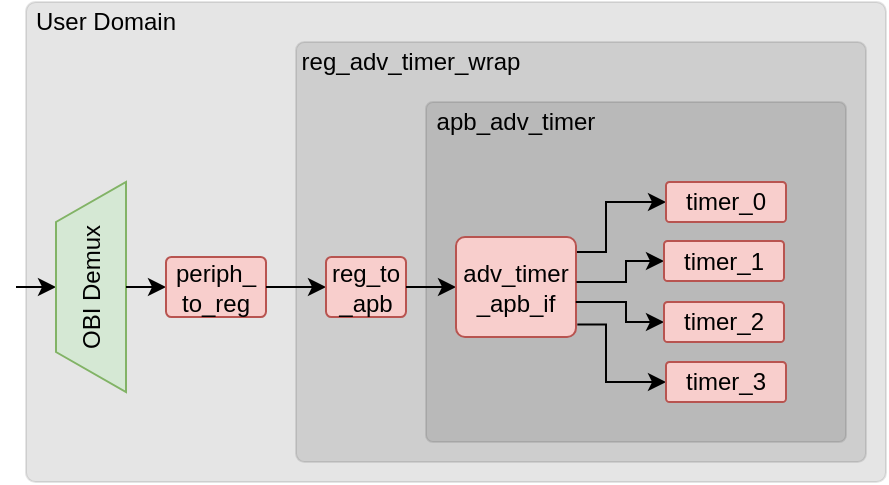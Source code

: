 <mxfile version="20.6.2" type="device"><diagram id="bzBV10VdHu5fKHwTZxJs" name="Page-1"><mxGraphModel dx="606" dy="615" grid="1" gridSize="10" guides="1" tooltips="1" connect="1" arrows="1" fold="1" page="1" pageScale="1" pageWidth="850" pageHeight="1100" math="0" shadow="0"><root><mxCell id="0"/><mxCell id="1" parent="0"/><mxCell id="UIXb3EmjHy1_CAappaLI-1" value="" style="rounded=1;whiteSpace=wrap;html=1;arcSize=2;fillColor=#000000;opacity=10;" parent="1" vertex="1"><mxGeometry x="150" y="80" width="430" height="240" as="geometry"/></mxCell><mxCell id="UIXb3EmjHy1_CAappaLI-5" value="" style="rounded=1;whiteSpace=wrap;html=1;arcSize=2;fillColor=#000000;opacity=10;" parent="1" vertex="1"><mxGeometry x="285" y="100" width="285" height="210" as="geometry"/></mxCell><mxCell id="4phMX7VK0SifPVLuT1sI-3" value="" style="rounded=1;whiteSpace=wrap;html=1;arcSize=2;fillColor=#000000;opacity=10;" parent="1" vertex="1"><mxGeometry x="350" y="130" width="210" height="170" as="geometry"/></mxCell><mxCell id="UIXb3EmjHy1_CAappaLI-7" value="User Domain" style="text;html=1;strokeColor=none;fillColor=none;align=center;verticalAlign=middle;whiteSpace=wrap;rounded=0;opacity=20;" parent="1" vertex="1"><mxGeometry x="150" y="80" width="80" height="20" as="geometry"/></mxCell><mxCell id="UIXb3EmjHy1_CAappaLI-50" style="edgeStyle=orthogonalEdgeStyle;rounded=0;orthogonalLoop=1;jettySize=auto;html=1;exitX=0.5;exitY=0;exitDx=0;exitDy=0;startArrow=classic;startFill=1;endArrow=none;endFill=0;" parent="1" source="UIXb3EmjHy1_CAappaLI-44" edge="1"><mxGeometry relative="1" as="geometry"><mxPoint x="145" y="223" as="targetPoint"/></mxGeometry></mxCell><mxCell id="UIXb3EmjHy1_CAappaLI-44" value="OBI Demux" style="shape=trapezoid;perimeter=trapezoidPerimeter;whiteSpace=wrap;html=1;fixedSize=1;rounded=1;fillColor=#d5e8d4;strokeColor=#82b366;arcSize=0;rotation=-90;" parent="1" vertex="1"><mxGeometry x="130" y="205" width="105" height="35" as="geometry"/></mxCell><mxCell id="GQDghx4RJObU_B1LWsXh-2" style="edgeStyle=orthogonalEdgeStyle;rounded=0;orthogonalLoop=1;jettySize=auto;html=1;exitX=0;exitY=0.5;exitDx=0;exitDy=0;entryX=0.5;entryY=1;entryDx=0;entryDy=0;startArrow=classic;startFill=1;endArrow=none;endFill=0;" parent="1" source="GQDghx4RJObU_B1LWsXh-1" target="UIXb3EmjHy1_CAappaLI-44" edge="1"><mxGeometry relative="1" as="geometry"/></mxCell><mxCell id="GQDghx4RJObU_B1LWsXh-1" value="periph_&lt;br&gt;to_reg" style="rounded=1;whiteSpace=wrap;html=1;arcSize=9;fillColor=#f8cecc;strokeColor=#b85450;" parent="1" vertex="1"><mxGeometry x="220" y="207.5" width="50" height="30" as="geometry"/></mxCell><mxCell id="GQDghx4RJObU_B1LWsXh-4" style="edgeStyle=orthogonalEdgeStyle;rounded=0;orthogonalLoop=1;jettySize=auto;html=1;exitX=0;exitY=0.5;exitDx=0;exitDy=0;entryX=1;entryY=0.5;entryDx=0;entryDy=0;startArrow=classic;startFill=1;endArrow=none;endFill=0;" parent="1" source="GQDghx4RJObU_B1LWsXh-3" target="GQDghx4RJObU_B1LWsXh-1" edge="1"><mxGeometry relative="1" as="geometry"/></mxCell><mxCell id="GQDghx4RJObU_B1LWsXh-3" value="reg_to&lt;br&gt;_apb" style="rounded=1;whiteSpace=wrap;html=1;arcSize=9;fillColor=#f8cecc;strokeColor=#b85450;" parent="1" vertex="1"><mxGeometry x="300" y="207.5" width="40" height="30" as="geometry"/></mxCell><mxCell id="GQDghx4RJObU_B1LWsXh-6" style="edgeStyle=orthogonalEdgeStyle;rounded=0;orthogonalLoop=1;jettySize=auto;html=1;exitX=0;exitY=0.5;exitDx=0;exitDy=0;entryX=1;entryY=0.5;entryDx=0;entryDy=0;startArrow=classic;startFill=1;endArrow=none;endFill=0;" parent="1" source="GQDghx4RJObU_B1LWsXh-5" target="GQDghx4RJObU_B1LWsXh-3" edge="1"><mxGeometry relative="1" as="geometry"/></mxCell><mxCell id="GQDghx4RJObU_B1LWsXh-5" value="adv_timer&lt;br&gt;_apb_if" style="rounded=1;whiteSpace=wrap;html=1;arcSize=9;fillColor=#f8cecc;strokeColor=#b85450;" parent="1" vertex="1"><mxGeometry x="365" y="197.5" width="60" height="50" as="geometry"/></mxCell><mxCell id="4phMX7VK0SifPVLuT1sI-2" value="reg_adv_timer_wrap" style="text;html=1;strokeColor=none;fillColor=none;align=center;verticalAlign=middle;whiteSpace=wrap;rounded=0;opacity=20;" parent="1" vertex="1"><mxGeometry x="285" y="100" width="115" height="20" as="geometry"/></mxCell><mxCell id="4phMX7VK0SifPVLuT1sI-4" value="apb_adv_timer" style="text;html=1;strokeColor=none;fillColor=none;align=center;verticalAlign=middle;whiteSpace=wrap;rounded=0;opacity=20;" parent="1" vertex="1"><mxGeometry x="350" y="130" width="90" height="20" as="geometry"/></mxCell><mxCell id="4phMX7VK0SifPVLuT1sI-16" style="edgeStyle=orthogonalEdgeStyle;rounded=0;orthogonalLoop=1;jettySize=auto;html=1;exitX=0;exitY=0.5;exitDx=0;exitDy=0;entryX=1.011;entryY=0.874;entryDx=0;entryDy=0;entryPerimeter=0;startArrow=classic;startFill=1;endArrow=none;endFill=0;" parent="1" source="4phMX7VK0SifPVLuT1sI-5" target="GQDghx4RJObU_B1LWsXh-5" edge="1"><mxGeometry relative="1" as="geometry"><Array as="points"><mxPoint x="440" y="270"/><mxPoint x="440" y="241"/></Array></mxGeometry></mxCell><mxCell id="4phMX7VK0SifPVLuT1sI-5" value="timer_3" style="rounded=1;whiteSpace=wrap;html=1;arcSize=9;fillColor=#f8cecc;strokeColor=#b85450;" parent="1" vertex="1"><mxGeometry x="470" y="260" width="60" height="20" as="geometry"/></mxCell><mxCell id="4phMX7VK0SifPVLuT1sI-15" style="edgeStyle=orthogonalEdgeStyle;rounded=0;orthogonalLoop=1;jettySize=auto;html=1;exitX=0;exitY=0.5;exitDx=0;exitDy=0;entryX=0.999;entryY=0.652;entryDx=0;entryDy=0;entryPerimeter=0;startArrow=classic;startFill=1;endArrow=none;endFill=0;" parent="1" source="4phMX7VK0SifPVLuT1sI-10" target="GQDghx4RJObU_B1LWsXh-5" edge="1"><mxGeometry relative="1" as="geometry"><Array as="points"><mxPoint x="450" y="240"/><mxPoint x="450" y="230"/><mxPoint x="425" y="230"/></Array></mxGeometry></mxCell><mxCell id="4phMX7VK0SifPVLuT1sI-10" value="timer_2" style="rounded=1;whiteSpace=wrap;html=1;arcSize=9;fillColor=#f8cecc;strokeColor=#b85450;" parent="1" vertex="1"><mxGeometry x="469" y="230" width="60" height="20" as="geometry"/></mxCell><mxCell id="4phMX7VK0SifPVLuT1sI-14" style="edgeStyle=orthogonalEdgeStyle;rounded=0;orthogonalLoop=1;jettySize=auto;html=1;exitX=0;exitY=0.5;exitDx=0;exitDy=0;entryX=1.004;entryY=0.45;entryDx=0;entryDy=0;entryPerimeter=0;startArrow=classic;startFill=1;endArrow=none;endFill=0;" parent="1" source="4phMX7VK0SifPVLuT1sI-11" target="GQDghx4RJObU_B1LWsXh-5" edge="1"><mxGeometry relative="1" as="geometry"><Array as="points"><mxPoint x="450" y="210"/><mxPoint x="450" y="220"/></Array></mxGeometry></mxCell><mxCell id="4phMX7VK0SifPVLuT1sI-11" value="timer_1" style="rounded=1;whiteSpace=wrap;html=1;arcSize=9;fillColor=#f8cecc;strokeColor=#b85450;" parent="1" vertex="1"><mxGeometry x="469" y="199.5" width="60" height="20" as="geometry"/></mxCell><mxCell id="4phMX7VK0SifPVLuT1sI-13" style="edgeStyle=orthogonalEdgeStyle;rounded=0;orthogonalLoop=1;jettySize=auto;html=1;exitX=0;exitY=0.5;exitDx=0;exitDy=0;entryX=1.008;entryY=0.15;entryDx=0;entryDy=0;entryPerimeter=0;startArrow=classic;startFill=1;endArrow=none;endFill=0;" parent="1" source="4phMX7VK0SifPVLuT1sI-12" target="GQDghx4RJObU_B1LWsXh-5" edge="1"><mxGeometry relative="1" as="geometry"><Array as="points"><mxPoint x="440" y="180"/><mxPoint x="440" y="205"/></Array></mxGeometry></mxCell><mxCell id="4phMX7VK0SifPVLuT1sI-12" value="timer_0" style="rounded=1;whiteSpace=wrap;html=1;arcSize=9;fillColor=#f8cecc;strokeColor=#b85450;" parent="1" vertex="1"><mxGeometry x="470" y="170" width="60" height="20" as="geometry"/></mxCell></root></mxGraphModel></diagram></mxfile>